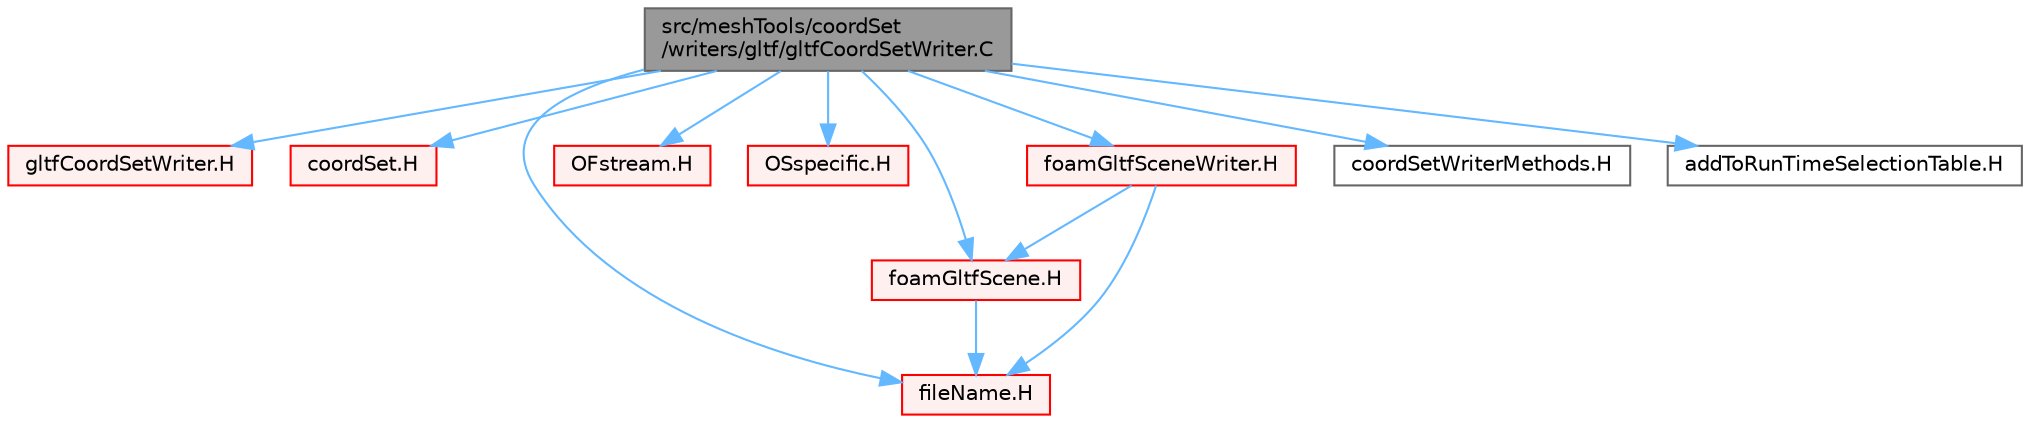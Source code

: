 digraph "src/meshTools/coordSet/writers/gltf/gltfCoordSetWriter.C"
{
 // LATEX_PDF_SIZE
  bgcolor="transparent";
  edge [fontname=Helvetica,fontsize=10,labelfontname=Helvetica,labelfontsize=10];
  node [fontname=Helvetica,fontsize=10,shape=box,height=0.2,width=0.4];
  Node1 [id="Node000001",label="src/meshTools/coordSet\l/writers/gltf/gltfCoordSetWriter.C",height=0.2,width=0.4,color="gray40", fillcolor="grey60", style="filled", fontcolor="black",tooltip=" "];
  Node1 -> Node2 [id="edge1_Node000001_Node000002",color="steelblue1",style="solid",tooltip=" "];
  Node2 [id="Node000002",label="gltfCoordSetWriter.H",height=0.2,width=0.4,color="red", fillcolor="#FFF0F0", style="filled",URL="$gltfCoordSetWriter_8H.html",tooltip=" "];
  Node1 -> Node4 [id="edge2_Node000001_Node000004",color="steelblue1",style="solid",tooltip=" "];
  Node4 [id="Node000004",label="coordSet.H",height=0.2,width=0.4,color="red", fillcolor="#FFF0F0", style="filled",URL="$coordSet_8H.html",tooltip=" "];
  Node1 -> Node58 [id="edge3_Node000001_Node000058",color="steelblue1",style="solid",tooltip=" "];
  Node58 [id="Node000058",label="fileName.H",height=0.2,width=0.4,color="red", fillcolor="#FFF0F0", style="filled",URL="$fileName_8H.html",tooltip=" "];
  Node1 -> Node214 [id="edge4_Node000001_Node000214",color="steelblue1",style="solid",tooltip=" "];
  Node214 [id="Node000214",label="OFstream.H",height=0.2,width=0.4,color="red", fillcolor="#FFF0F0", style="filled",URL="$OFstream_8H.html",tooltip=" "];
  Node1 -> Node217 [id="edge5_Node000001_Node000217",color="steelblue1",style="solid",tooltip=" "];
  Node217 [id="Node000217",label="OSspecific.H",height=0.2,width=0.4,color="red", fillcolor="#FFF0F0", style="filled",URL="$OSspecific_8H.html",tooltip="Functions used by OpenFOAM that are specific to POSIX compliant operating systems and need to be repl..."];
  Node1 -> Node221 [id="edge6_Node000001_Node000221",color="steelblue1",style="solid",tooltip=" "];
  Node221 [id="Node000221",label="foamGltfScene.H",height=0.2,width=0.4,color="red", fillcolor="#FFF0F0", style="filled",URL="$foamGltfScene_8H.html",tooltip=" "];
  Node221 -> Node58 [id="edge7_Node000221_Node000058",color="steelblue1",style="solid",tooltip=" "];
  Node1 -> Node229 [id="edge8_Node000001_Node000229",color="steelblue1",style="solid",tooltip=" "];
  Node229 [id="Node000229",label="foamGltfSceneWriter.H",height=0.2,width=0.4,color="red", fillcolor="#FFF0F0", style="filled",URL="$foamGltfSceneWriter_8H.html",tooltip=" "];
  Node229 -> Node58 [id="edge9_Node000229_Node000058",color="steelblue1",style="solid",tooltip=" "];
  Node229 -> Node221 [id="edge10_Node000229_Node000221",color="steelblue1",style="solid",tooltip=" "];
  Node1 -> Node230 [id="edge11_Node000001_Node000230",color="steelblue1",style="solid",tooltip=" "];
  Node230 [id="Node000230",label="coordSetWriterMethods.H",height=0.2,width=0.4,color="grey40", fillcolor="white", style="filled",URL="$coordSetWriterMethods_8H.html",tooltip="Convenience macros for instantiating coordSetWriter methods."];
  Node1 -> Node231 [id="edge12_Node000001_Node000231",color="steelblue1",style="solid",tooltip=" "];
  Node231 [id="Node000231",label="addToRunTimeSelectionTable.H",height=0.2,width=0.4,color="grey40", fillcolor="white", style="filled",URL="$addToRunTimeSelectionTable_8H.html",tooltip="Macros for easy insertion into run-time selection tables."];
}
